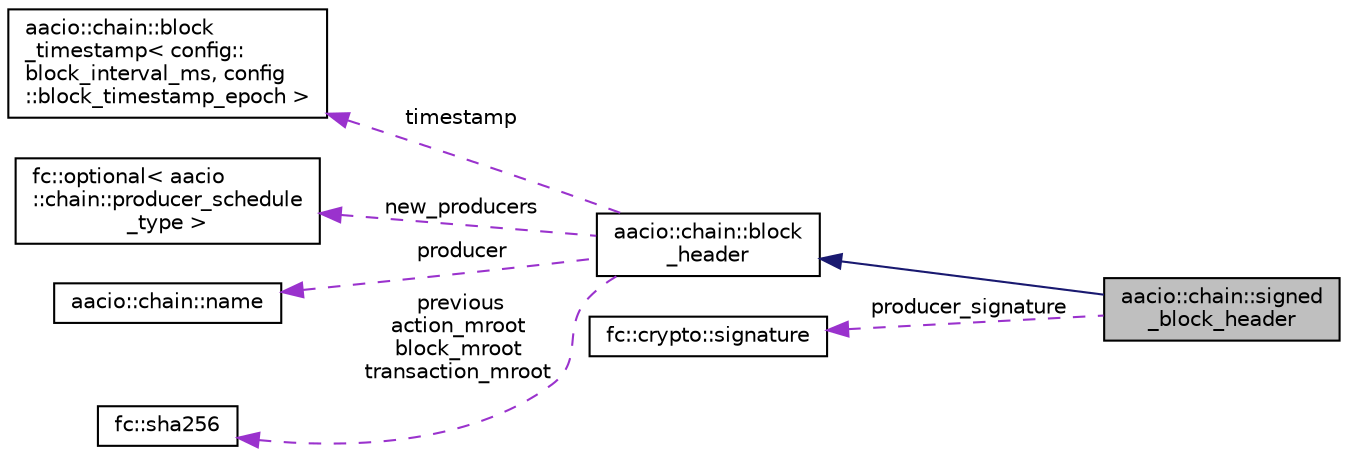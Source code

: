 digraph "aacio::chain::signed_block_header"
{
  edge [fontname="Helvetica",fontsize="10",labelfontname="Helvetica",labelfontsize="10"];
  node [fontname="Helvetica",fontsize="10",shape=record];
  rankdir="LR";
  Node4 [label="aacio::chain::signed\l_block_header",height=0.2,width=0.4,color="black", fillcolor="grey75", style="filled", fontcolor="black"];
  Node5 -> Node4 [dir="back",color="midnightblue",fontsize="10",style="solid"];
  Node5 [label="aacio::chain::block\l_header",height=0.2,width=0.4,color="black", fillcolor="white", style="filled",URL="$structaacio_1_1chain_1_1block__header.html"];
  Node6 -> Node5 [dir="back",color="darkorchid3",fontsize="10",style="dashed",label=" timestamp" ];
  Node6 [label="aacio::chain::block\l_timestamp\< config::\lblock_interval_ms, config\l::block_timestamp_epoch \>",height=0.2,width=0.4,color="black", fillcolor="white", style="filled",URL="$classaacio_1_1chain_1_1block__timestamp.html"];
  Node7 -> Node5 [dir="back",color="darkorchid3",fontsize="10",style="dashed",label=" new_producers" ];
  Node7 [label="fc::optional\< aacio\l::chain::producer_schedule\l_type \>",height=0.2,width=0.4,color="black", fillcolor="white", style="filled",URL="$classfc_1_1optional.html"];
  Node8 -> Node5 [dir="back",color="darkorchid3",fontsize="10",style="dashed",label=" producer" ];
  Node8 [label="aacio::chain::name",height=0.2,width=0.4,color="black", fillcolor="white", style="filled",URL="$structaacio_1_1chain_1_1name.html"];
  Node9 -> Node5 [dir="back",color="darkorchid3",fontsize="10",style="dashed",label=" previous\naction_mroot\nblock_mroot\ntransaction_mroot" ];
  Node9 [label="fc::sha256",height=0.2,width=0.4,color="black", fillcolor="white", style="filled",URL="$classfc_1_1sha256.html"];
  Node10 -> Node4 [dir="back",color="darkorchid3",fontsize="10",style="dashed",label=" producer_signature" ];
  Node10 [label="fc::crypto::signature",height=0.2,width=0.4,color="black", fillcolor="white", style="filled",URL="$classfc_1_1crypto_1_1signature.html"];
}
